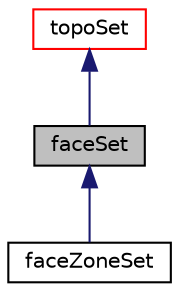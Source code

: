 digraph "faceSet"
{
  bgcolor="transparent";
  edge [fontname="Helvetica",fontsize="10",labelfontname="Helvetica",labelfontsize="10"];
  node [fontname="Helvetica",fontsize="10",shape=record];
  Node0 [label="faceSet",height=0.2,width=0.4,color="black", fillcolor="grey75", style="filled", fontcolor="black"];
  Node1 -> Node0 [dir="back",color="midnightblue",fontsize="10",style="solid",fontname="Helvetica"];
  Node1 [label="topoSet",height=0.2,width=0.4,color="red",URL="$a26597.html",tooltip="General set of labels of mesh quantity (points, cells, faces). "];
  Node0 -> Node10 [dir="back",color="midnightblue",fontsize="10",style="solid",fontname="Helvetica"];
  Node10 [label="faceZoneSet",height=0.2,width=0.4,color="black",URL="$a26585.html",tooltip="Like faceSet but updates faceZone when writing. "];
}
